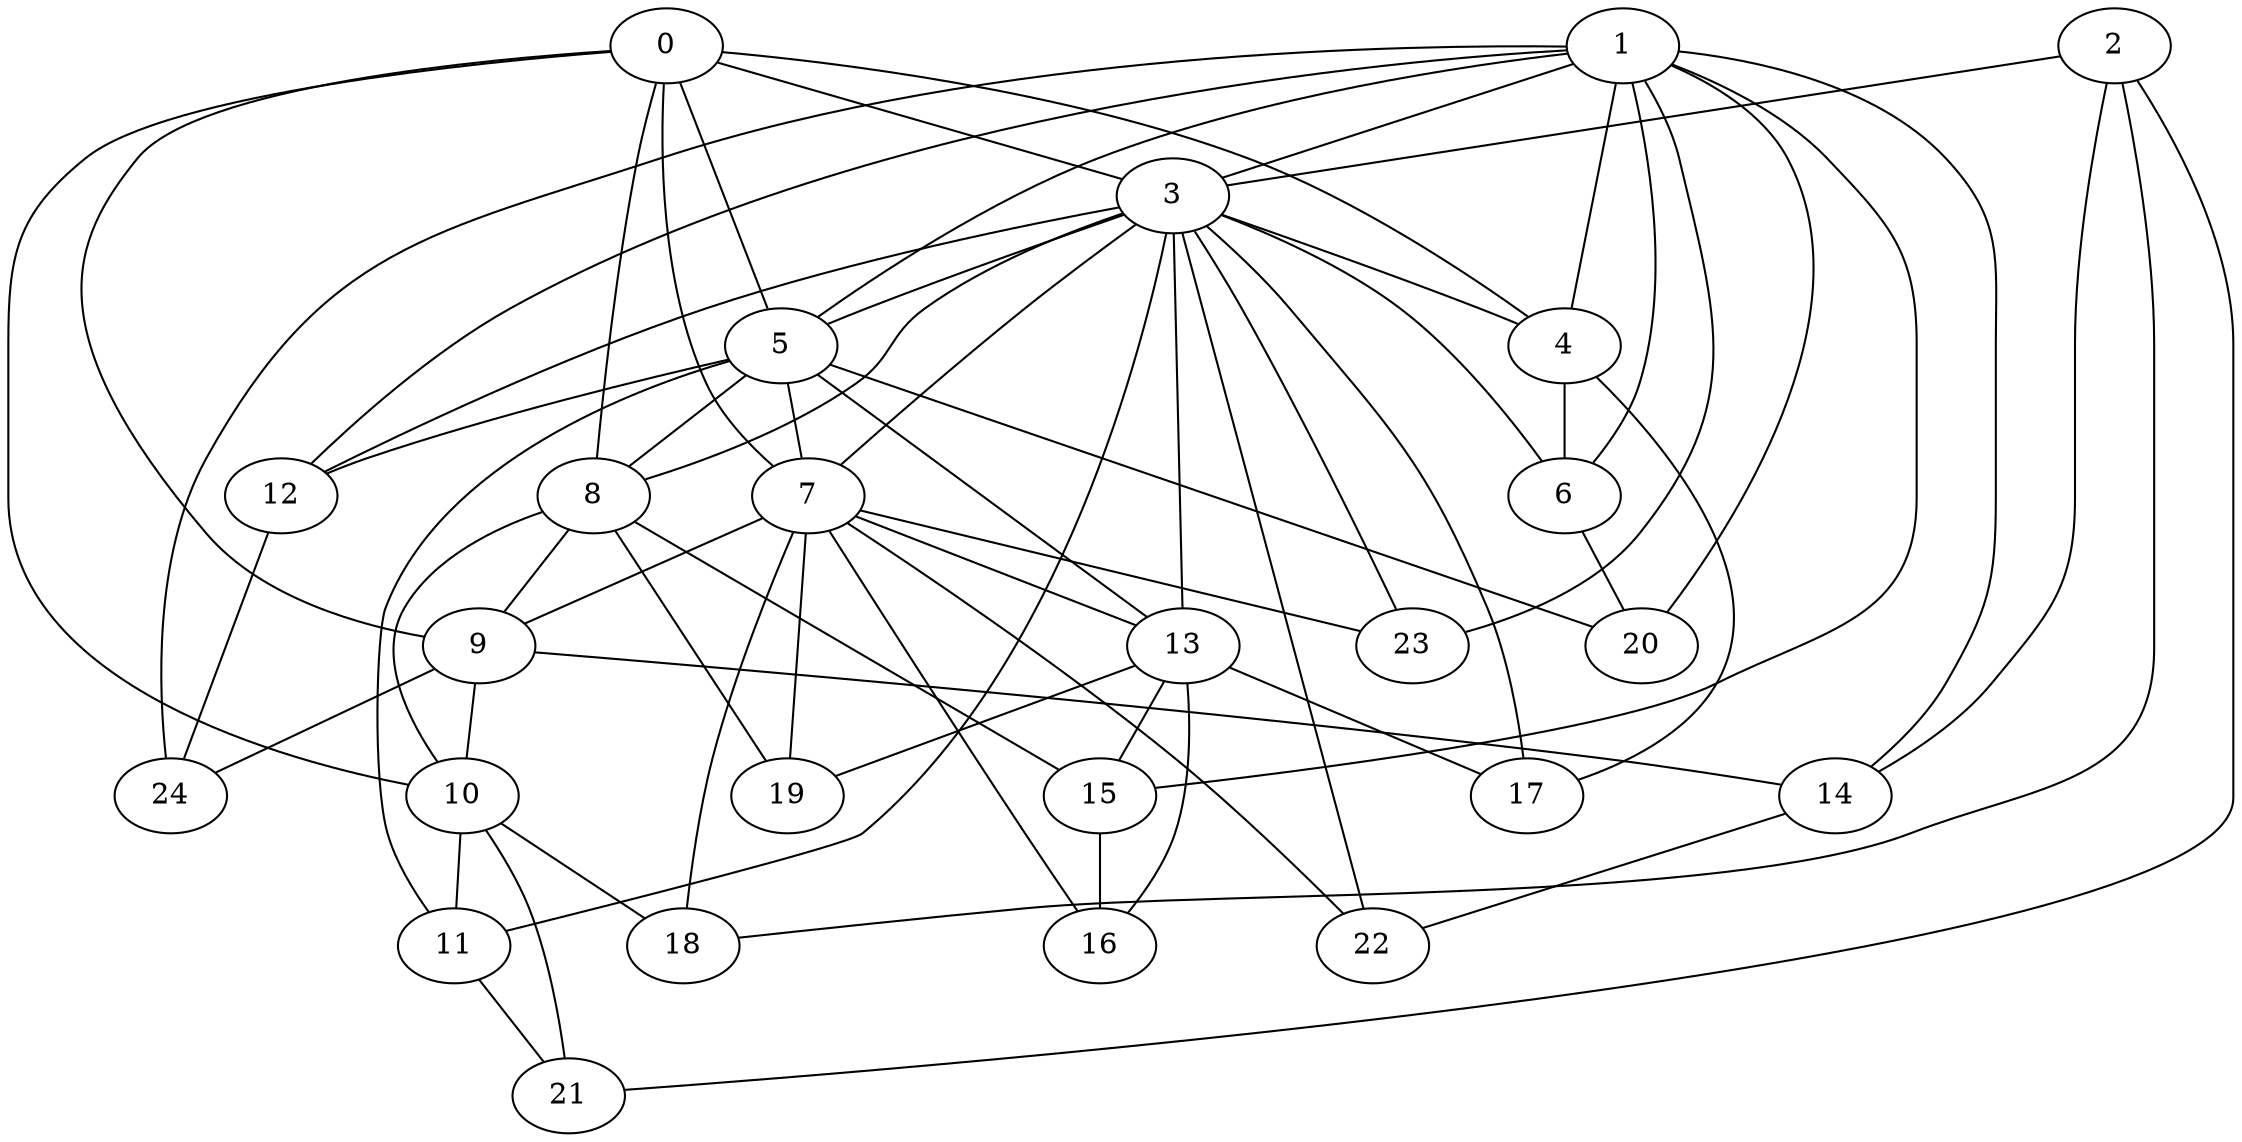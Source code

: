 strict graph "barabasi_albert_graph(25,3)" {
0;
1;
2;
3;
4;
5;
6;
7;
8;
9;
10;
11;
12;
13;
14;
15;
16;
17;
18;
19;
20;
21;
22;
23;
24;
0 -- 3  [is_available=True, prob="0.0531028186719"];
0 -- 4  [is_available=True, prob="0.396615976601"];
0 -- 5  [is_available=True, prob="0.8153051848"];
0 -- 7  [is_available=True, prob="0.801060778335"];
0 -- 8  [is_available=True, prob="1.0"];
0 -- 9  [is_available=True, prob="0.561965558168"];
0 -- 10  [is_available=True, prob="0.878988584055"];
1 -- 3  [is_available=True, prob="0.712222112623"];
1 -- 4  [is_available=True, prob="0.833547732909"];
1 -- 5  [is_available=True, prob="0.108655625445"];
1 -- 6  [is_available=True, prob="0.520914541302"];
1 -- 12  [is_available=True, prob="1.0"];
1 -- 14  [is_available=True, prob="0.143024930103"];
1 -- 15  [is_available=True, prob="0.0629988960606"];
1 -- 20  [is_available=True, prob="0.404883353466"];
1 -- 23  [is_available=True, prob="0.665635583589"];
1 -- 24  [is_available=True, prob="0.226593725212"];
2 -- 18  [is_available=True, prob="0.997021784192"];
2 -- 3  [is_available=True, prob="0.0530764986605"];
2 -- 21  [is_available=True, prob="0.620385646127"];
2 -- 14  [is_available=True, prob="1.0"];
3 -- 4  [is_available=True, prob="0.314136511298"];
3 -- 5  [is_available=True, prob="0.543663196961"];
3 -- 6  [is_available=True, prob="0.111377913237"];
3 -- 7  [is_available=True, prob="1.0"];
3 -- 8  [is_available=True, prob="0.742726124185"];
3 -- 11  [is_available=True, prob="1.0"];
3 -- 12  [is_available=True, prob="1.0"];
3 -- 13  [is_available=True, prob="0.0127308276219"];
3 -- 17  [is_available=True, prob="0.40434326129"];
3 -- 22  [is_available=True, prob="1.0"];
3 -- 23  [is_available=True, prob="1.0"];
4 -- 6  [is_available=True, prob="0.291524444435"];
4 -- 17  [is_available=True, prob="0.157093586731"];
5 -- 7  [is_available=True, prob="1.0"];
5 -- 8  [is_available=True, prob="0.810006430672"];
5 -- 11  [is_available=True, prob="0.167882098158"];
5 -- 12  [is_available=True, prob="1.0"];
5 -- 13  [is_available=True, prob="0.274989620458"];
5 -- 20  [is_available=True, prob="0.726920963822"];
6 -- 20  [is_available=True, prob="0.604521754658"];
7 -- 9  [is_available=True, prob="0.848561764352"];
7 -- 13  [is_available=True, prob="0.561401808152"];
7 -- 16  [is_available=True, prob="0.184991637922"];
7 -- 18  [is_available=True, prob="0.75780223049"];
7 -- 19  [is_available=True, prob="1.0"];
7 -- 22  [is_available=True, prob="0.671166889485"];
7 -- 23  [is_available=True, prob="0.492970409157"];
8 -- 9  [is_available=True, prob="0.926595407122"];
8 -- 10  [is_available=True, prob="1.0"];
8 -- 15  [is_available=True, prob="0.375865101283"];
8 -- 19  [is_available=True, prob="0.409415350861"];
9 -- 10  [is_available=True, prob="0.541648601496"];
9 -- 14  [is_available=True, prob="1.0"];
9 -- 24  [is_available=True, prob="0.599719732051"];
10 -- 11  [is_available=True, prob="0.462606137662"];
10 -- 18  [is_available=True, prob="0.792868968493"];
10 -- 21  [is_available=True, prob="0.946286220311"];
11 -- 21  [is_available=True, prob="1.0"];
12 -- 24  [is_available=True, prob="0.568957480294"];
13 -- 15  [is_available=True, prob="0.971415097131"];
13 -- 16  [is_available=True, prob="0.170518924672"];
13 -- 17  [is_available=True, prob="1.0"];
13 -- 19  [is_available=True, prob="0.912154011154"];
14 -- 22  [is_available=True, prob="0.697693386699"];
15 -- 16  [is_available=True, prob="0.411187331399"];
}
